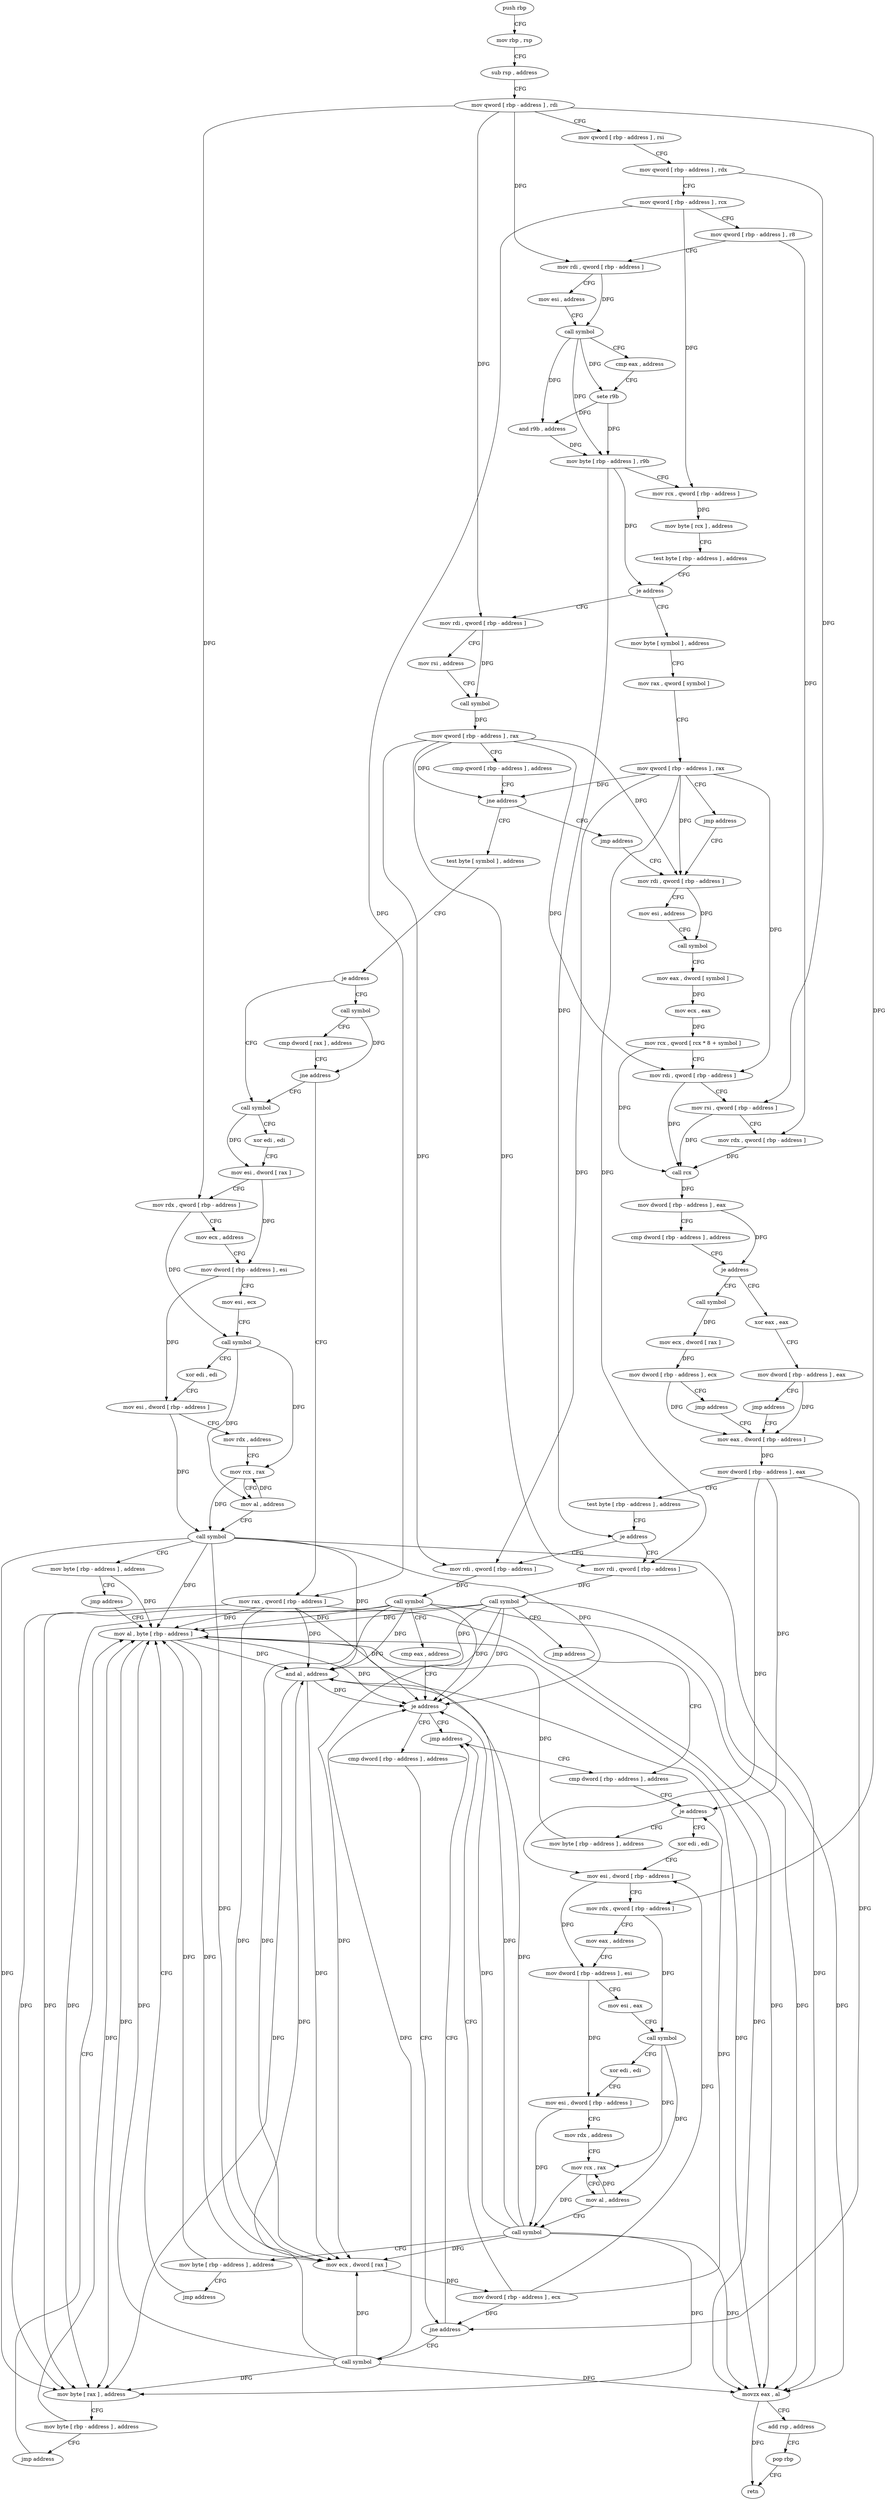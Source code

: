 digraph "func" {
"4207360" [label = "push rbp" ]
"4207361" [label = "mov rbp , rsp" ]
"4207364" [label = "sub rsp , address" ]
"4207368" [label = "mov qword [ rbp - address ] , rdi" ]
"4207372" [label = "mov qword [ rbp - address ] , rsi" ]
"4207376" [label = "mov qword [ rbp - address ] , rdx" ]
"4207380" [label = "mov qword [ rbp - address ] , rcx" ]
"4207384" [label = "mov qword [ rbp - address ] , r8" ]
"4207388" [label = "mov rdi , qword [ rbp - address ]" ]
"4207392" [label = "mov esi , address" ]
"4207397" [label = "call symbol" ]
"4207402" [label = "cmp eax , address" ]
"4207405" [label = "sete r9b" ]
"4207409" [label = "and r9b , address" ]
"4207413" [label = "mov byte [ rbp - address ] , r9b" ]
"4207417" [label = "mov rcx , qword [ rbp - address ]" ]
"4207421" [label = "mov byte [ rcx ] , address" ]
"4207424" [label = "test byte [ rbp - address ] , address" ]
"4207428" [label = "je address" ]
"4207459" [label = "mov rdi , qword [ rbp - address ]" ]
"4207434" [label = "mov byte [ symbol ] , address" ]
"4207463" [label = "mov rsi , address" ]
"4207473" [label = "call symbol" ]
"4207478" [label = "mov qword [ rbp - address ] , rax" ]
"4207482" [label = "cmp qword [ rbp - address ] , address" ]
"4207487" [label = "jne address" ]
"4207599" [label = "jmp address" ]
"4207493" [label = "test byte [ symbol ] , address" ]
"4207442" [label = "mov rax , qword [ symbol ]" ]
"4207450" [label = "mov qword [ rbp - address ] , rax" ]
"4207454" [label = "jmp address" ]
"4207604" [label = "mov rdi , qword [ rbp - address ]" ]
"4207501" [label = "je address" ]
"4207537" [label = "call symbol" ]
"4207507" [label = "call symbol" ]
"4207608" [label = "mov esi , address" ]
"4207613" [label = "call symbol" ]
"4207618" [label = "mov eax , dword [ symbol ]" ]
"4207625" [label = "mov ecx , eax" ]
"4207627" [label = "mov rcx , qword [ rcx * 8 + symbol ]" ]
"4207635" [label = "mov rdi , qword [ rbp - address ]" ]
"4207639" [label = "mov rsi , qword [ rbp - address ]" ]
"4207643" [label = "mov rdx , qword [ rbp - address ]" ]
"4207647" [label = "call rcx" ]
"4207649" [label = "mov dword [ rbp - address ] , eax" ]
"4207652" [label = "cmp dword [ rbp - address ] , address" ]
"4207656" [label = "je address" ]
"4207677" [label = "xor eax , eax" ]
"4207662" [label = "call symbol" ]
"4207542" [label = "xor edi , edi" ]
"4207544" [label = "mov esi , dword [ rax ]" ]
"4207546" [label = "mov rdx , qword [ rbp - address ]" ]
"4207550" [label = "mov ecx , address" ]
"4207555" [label = "mov dword [ rbp - address ] , esi" ]
"4207558" [label = "mov esi , ecx" ]
"4207560" [label = "call symbol" ]
"4207565" [label = "xor edi , edi" ]
"4207567" [label = "mov esi , dword [ rbp - address ]" ]
"4207570" [label = "mov rdx , address" ]
"4207580" [label = "mov rcx , rax" ]
"4207583" [label = "mov al , address" ]
"4207585" [label = "call symbol" ]
"4207590" [label = "mov byte [ rbp - address ] , address" ]
"4207594" [label = "jmp address" ]
"4207832" [label = "mov al , byte [ rbp - address ]" ]
"4207512" [label = "cmp dword [ rax ] , address" ]
"4207515" [label = "jne address" ]
"4207521" [label = "mov rax , qword [ rbp - address ]" ]
"4207679" [label = "mov dword [ rbp - address ] , eax" ]
"4207682" [label = "jmp address" ]
"4207687" [label = "mov eax , dword [ rbp - address ]" ]
"4207667" [label = "mov ecx , dword [ rax ]" ]
"4207669" [label = "mov dword [ rbp - address ] , ecx" ]
"4207672" [label = "jmp address" ]
"4207835" [label = "and al , address" ]
"4207837" [label = "movzx eax , al" ]
"4207840" [label = "add rsp , address" ]
"4207844" [label = "pop rbp" ]
"4207845" [label = "retn" ]
"4207525" [label = "mov byte [ rax ] , address" ]
"4207528" [label = "mov byte [ rbp - address ] , address" ]
"4207532" [label = "jmp address" ]
"4207690" [label = "mov dword [ rbp - address ] , eax" ]
"4207693" [label = "test byte [ rbp - address ] , address" ]
"4207697" [label = "je address" ]
"4207717" [label = "mov rdi , qword [ rbp - address ]" ]
"4207703" [label = "mov rdi , qword [ rbp - address ]" ]
"4207721" [label = "call symbol" ]
"4207726" [label = "cmp eax , address" ]
"4207729" [label = "je address" ]
"4207755" [label = "jmp address" ]
"4207735" [label = "cmp dword [ rbp - address ] , address" ]
"4207707" [label = "call symbol" ]
"4207712" [label = "jmp address" ]
"4207760" [label = "cmp dword [ rbp - address ] , address" ]
"4207739" [label = "jne address" ]
"4207745" [label = "call symbol" ]
"4207764" [label = "je address" ]
"4207828" [label = "mov byte [ rbp - address ] , address" ]
"4207770" [label = "xor edi , edi" ]
"4207750" [label = "mov ecx , dword [ rax ]" ]
"4207752" [label = "mov dword [ rbp - address ] , ecx" ]
"4207772" [label = "mov esi , dword [ rbp - address ]" ]
"4207775" [label = "mov rdx , qword [ rbp - address ]" ]
"4207779" [label = "mov eax , address" ]
"4207784" [label = "mov dword [ rbp - address ] , esi" ]
"4207787" [label = "mov esi , eax" ]
"4207789" [label = "call symbol" ]
"4207794" [label = "xor edi , edi" ]
"4207796" [label = "mov esi , dword [ rbp - address ]" ]
"4207799" [label = "mov rdx , address" ]
"4207809" [label = "mov rcx , rax" ]
"4207812" [label = "mov al , address" ]
"4207814" [label = "call symbol" ]
"4207819" [label = "mov byte [ rbp - address ] , address" ]
"4207823" [label = "jmp address" ]
"4207360" -> "4207361" [ label = "CFG" ]
"4207361" -> "4207364" [ label = "CFG" ]
"4207364" -> "4207368" [ label = "CFG" ]
"4207368" -> "4207372" [ label = "CFG" ]
"4207368" -> "4207388" [ label = "DFG" ]
"4207368" -> "4207459" [ label = "DFG" ]
"4207368" -> "4207546" [ label = "DFG" ]
"4207368" -> "4207775" [ label = "DFG" ]
"4207372" -> "4207376" [ label = "CFG" ]
"4207376" -> "4207380" [ label = "CFG" ]
"4207376" -> "4207639" [ label = "DFG" ]
"4207380" -> "4207384" [ label = "CFG" ]
"4207380" -> "4207417" [ label = "DFG" ]
"4207380" -> "4207521" [ label = "DFG" ]
"4207384" -> "4207388" [ label = "CFG" ]
"4207384" -> "4207643" [ label = "DFG" ]
"4207388" -> "4207392" [ label = "CFG" ]
"4207388" -> "4207397" [ label = "DFG" ]
"4207392" -> "4207397" [ label = "CFG" ]
"4207397" -> "4207402" [ label = "CFG" ]
"4207397" -> "4207405" [ label = "DFG" ]
"4207397" -> "4207409" [ label = "DFG" ]
"4207397" -> "4207413" [ label = "DFG" ]
"4207402" -> "4207405" [ label = "CFG" ]
"4207405" -> "4207409" [ label = "DFG" ]
"4207405" -> "4207413" [ label = "DFG" ]
"4207409" -> "4207413" [ label = "DFG" ]
"4207413" -> "4207417" [ label = "CFG" ]
"4207413" -> "4207428" [ label = "DFG" ]
"4207413" -> "4207697" [ label = "DFG" ]
"4207417" -> "4207421" [ label = "DFG" ]
"4207421" -> "4207424" [ label = "CFG" ]
"4207424" -> "4207428" [ label = "CFG" ]
"4207428" -> "4207459" [ label = "CFG" ]
"4207428" -> "4207434" [ label = "CFG" ]
"4207459" -> "4207463" [ label = "CFG" ]
"4207459" -> "4207473" [ label = "DFG" ]
"4207434" -> "4207442" [ label = "CFG" ]
"4207463" -> "4207473" [ label = "CFG" ]
"4207473" -> "4207478" [ label = "DFG" ]
"4207478" -> "4207482" [ label = "CFG" ]
"4207478" -> "4207487" [ label = "DFG" ]
"4207478" -> "4207604" [ label = "DFG" ]
"4207478" -> "4207635" [ label = "DFG" ]
"4207478" -> "4207717" [ label = "DFG" ]
"4207478" -> "4207703" [ label = "DFG" ]
"4207482" -> "4207487" [ label = "CFG" ]
"4207487" -> "4207599" [ label = "CFG" ]
"4207487" -> "4207493" [ label = "CFG" ]
"4207599" -> "4207604" [ label = "CFG" ]
"4207493" -> "4207501" [ label = "CFG" ]
"4207442" -> "4207450" [ label = "CFG" ]
"4207450" -> "4207454" [ label = "CFG" ]
"4207450" -> "4207487" [ label = "DFG" ]
"4207450" -> "4207604" [ label = "DFG" ]
"4207450" -> "4207635" [ label = "DFG" ]
"4207450" -> "4207717" [ label = "DFG" ]
"4207450" -> "4207703" [ label = "DFG" ]
"4207454" -> "4207604" [ label = "CFG" ]
"4207604" -> "4207608" [ label = "CFG" ]
"4207604" -> "4207613" [ label = "DFG" ]
"4207501" -> "4207537" [ label = "CFG" ]
"4207501" -> "4207507" [ label = "CFG" ]
"4207537" -> "4207542" [ label = "CFG" ]
"4207537" -> "4207544" [ label = "DFG" ]
"4207507" -> "4207512" [ label = "CFG" ]
"4207507" -> "4207515" [ label = "DFG" ]
"4207608" -> "4207613" [ label = "CFG" ]
"4207613" -> "4207618" [ label = "CFG" ]
"4207618" -> "4207625" [ label = "DFG" ]
"4207625" -> "4207627" [ label = "DFG" ]
"4207627" -> "4207635" [ label = "CFG" ]
"4207627" -> "4207647" [ label = "DFG" ]
"4207635" -> "4207639" [ label = "CFG" ]
"4207635" -> "4207647" [ label = "DFG" ]
"4207639" -> "4207643" [ label = "CFG" ]
"4207639" -> "4207647" [ label = "DFG" ]
"4207643" -> "4207647" [ label = "DFG" ]
"4207647" -> "4207649" [ label = "DFG" ]
"4207649" -> "4207652" [ label = "CFG" ]
"4207649" -> "4207656" [ label = "DFG" ]
"4207652" -> "4207656" [ label = "CFG" ]
"4207656" -> "4207677" [ label = "CFG" ]
"4207656" -> "4207662" [ label = "CFG" ]
"4207677" -> "4207679" [ label = "CFG" ]
"4207662" -> "4207667" [ label = "DFG" ]
"4207542" -> "4207544" [ label = "CFG" ]
"4207544" -> "4207546" [ label = "CFG" ]
"4207544" -> "4207555" [ label = "DFG" ]
"4207546" -> "4207550" [ label = "CFG" ]
"4207546" -> "4207560" [ label = "DFG" ]
"4207550" -> "4207555" [ label = "CFG" ]
"4207555" -> "4207558" [ label = "CFG" ]
"4207555" -> "4207567" [ label = "DFG" ]
"4207558" -> "4207560" [ label = "CFG" ]
"4207560" -> "4207565" [ label = "CFG" ]
"4207560" -> "4207580" [ label = "DFG" ]
"4207560" -> "4207583" [ label = "DFG" ]
"4207565" -> "4207567" [ label = "CFG" ]
"4207567" -> "4207570" [ label = "CFG" ]
"4207567" -> "4207585" [ label = "DFG" ]
"4207570" -> "4207580" [ label = "CFG" ]
"4207580" -> "4207583" [ label = "CFG" ]
"4207580" -> "4207585" [ label = "DFG" ]
"4207583" -> "4207585" [ label = "CFG" ]
"4207583" -> "4207580" [ label = "DFG" ]
"4207585" -> "4207590" [ label = "CFG" ]
"4207585" -> "4207832" [ label = "DFG" ]
"4207585" -> "4207835" [ label = "DFG" ]
"4207585" -> "4207837" [ label = "DFG" ]
"4207585" -> "4207525" [ label = "DFG" ]
"4207585" -> "4207729" [ label = "DFG" ]
"4207585" -> "4207750" [ label = "DFG" ]
"4207590" -> "4207594" [ label = "CFG" ]
"4207590" -> "4207832" [ label = "DFG" ]
"4207594" -> "4207832" [ label = "CFG" ]
"4207832" -> "4207835" [ label = "DFG" ]
"4207832" -> "4207837" [ label = "DFG" ]
"4207832" -> "4207525" [ label = "DFG" ]
"4207832" -> "4207729" [ label = "DFG" ]
"4207832" -> "4207750" [ label = "DFG" ]
"4207512" -> "4207515" [ label = "CFG" ]
"4207515" -> "4207537" [ label = "CFG" ]
"4207515" -> "4207521" [ label = "CFG" ]
"4207521" -> "4207525" [ label = "DFG" ]
"4207521" -> "4207835" [ label = "DFG" ]
"4207521" -> "4207837" [ label = "DFG" ]
"4207521" -> "4207832" [ label = "DFG" ]
"4207521" -> "4207729" [ label = "DFG" ]
"4207521" -> "4207750" [ label = "DFG" ]
"4207679" -> "4207682" [ label = "CFG" ]
"4207679" -> "4207687" [ label = "DFG" ]
"4207682" -> "4207687" [ label = "CFG" ]
"4207687" -> "4207690" [ label = "DFG" ]
"4207667" -> "4207669" [ label = "DFG" ]
"4207669" -> "4207672" [ label = "CFG" ]
"4207669" -> "4207687" [ label = "DFG" ]
"4207672" -> "4207687" [ label = "CFG" ]
"4207835" -> "4207837" [ label = "DFG" ]
"4207835" -> "4207525" [ label = "DFG" ]
"4207835" -> "4207729" [ label = "DFG" ]
"4207835" -> "4207750" [ label = "DFG" ]
"4207837" -> "4207840" [ label = "CFG" ]
"4207837" -> "4207845" [ label = "DFG" ]
"4207840" -> "4207844" [ label = "CFG" ]
"4207844" -> "4207845" [ label = "CFG" ]
"4207525" -> "4207528" [ label = "CFG" ]
"4207528" -> "4207532" [ label = "CFG" ]
"4207528" -> "4207832" [ label = "DFG" ]
"4207532" -> "4207832" [ label = "CFG" ]
"4207690" -> "4207693" [ label = "CFG" ]
"4207690" -> "4207739" [ label = "DFG" ]
"4207690" -> "4207764" [ label = "DFG" ]
"4207690" -> "4207772" [ label = "DFG" ]
"4207693" -> "4207697" [ label = "CFG" ]
"4207697" -> "4207717" [ label = "CFG" ]
"4207697" -> "4207703" [ label = "CFG" ]
"4207717" -> "4207721" [ label = "DFG" ]
"4207703" -> "4207707" [ label = "DFG" ]
"4207721" -> "4207726" [ label = "CFG" ]
"4207721" -> "4207835" [ label = "DFG" ]
"4207721" -> "4207837" [ label = "DFG" ]
"4207721" -> "4207525" [ label = "DFG" ]
"4207721" -> "4207832" [ label = "DFG" ]
"4207721" -> "4207729" [ label = "DFG" ]
"4207721" -> "4207750" [ label = "DFG" ]
"4207726" -> "4207729" [ label = "CFG" ]
"4207729" -> "4207755" [ label = "CFG" ]
"4207729" -> "4207735" [ label = "CFG" ]
"4207755" -> "4207760" [ label = "CFG" ]
"4207735" -> "4207739" [ label = "CFG" ]
"4207707" -> "4207712" [ label = "CFG" ]
"4207707" -> "4207835" [ label = "DFG" ]
"4207707" -> "4207837" [ label = "DFG" ]
"4207707" -> "4207525" [ label = "DFG" ]
"4207707" -> "4207729" [ label = "DFG" ]
"4207707" -> "4207832" [ label = "DFG" ]
"4207707" -> "4207750" [ label = "DFG" ]
"4207712" -> "4207760" [ label = "CFG" ]
"4207760" -> "4207764" [ label = "CFG" ]
"4207739" -> "4207755" [ label = "CFG" ]
"4207739" -> "4207745" [ label = "CFG" ]
"4207745" -> "4207750" [ label = "DFG" ]
"4207745" -> "4207835" [ label = "DFG" ]
"4207745" -> "4207837" [ label = "DFG" ]
"4207745" -> "4207525" [ label = "DFG" ]
"4207745" -> "4207729" [ label = "DFG" ]
"4207745" -> "4207832" [ label = "DFG" ]
"4207764" -> "4207828" [ label = "CFG" ]
"4207764" -> "4207770" [ label = "CFG" ]
"4207828" -> "4207832" [ label = "DFG" ]
"4207770" -> "4207772" [ label = "CFG" ]
"4207750" -> "4207752" [ label = "DFG" ]
"4207752" -> "4207755" [ label = "CFG" ]
"4207752" -> "4207739" [ label = "DFG" ]
"4207752" -> "4207764" [ label = "DFG" ]
"4207752" -> "4207772" [ label = "DFG" ]
"4207772" -> "4207775" [ label = "CFG" ]
"4207772" -> "4207784" [ label = "DFG" ]
"4207775" -> "4207779" [ label = "CFG" ]
"4207775" -> "4207789" [ label = "DFG" ]
"4207779" -> "4207784" [ label = "CFG" ]
"4207784" -> "4207787" [ label = "CFG" ]
"4207784" -> "4207796" [ label = "DFG" ]
"4207787" -> "4207789" [ label = "CFG" ]
"4207789" -> "4207794" [ label = "CFG" ]
"4207789" -> "4207809" [ label = "DFG" ]
"4207789" -> "4207812" [ label = "DFG" ]
"4207794" -> "4207796" [ label = "CFG" ]
"4207796" -> "4207799" [ label = "CFG" ]
"4207796" -> "4207814" [ label = "DFG" ]
"4207799" -> "4207809" [ label = "CFG" ]
"4207809" -> "4207812" [ label = "CFG" ]
"4207809" -> "4207814" [ label = "DFG" ]
"4207812" -> "4207814" [ label = "CFG" ]
"4207812" -> "4207809" [ label = "DFG" ]
"4207814" -> "4207819" [ label = "CFG" ]
"4207814" -> "4207835" [ label = "DFG" ]
"4207814" -> "4207837" [ label = "DFG" ]
"4207814" -> "4207525" [ label = "DFG" ]
"4207814" -> "4207729" [ label = "DFG" ]
"4207814" -> "4207750" [ label = "DFG" ]
"4207814" -> "4207832" [ label = "DFG" ]
"4207819" -> "4207823" [ label = "CFG" ]
"4207819" -> "4207832" [ label = "DFG" ]
"4207823" -> "4207832" [ label = "CFG" ]
}
